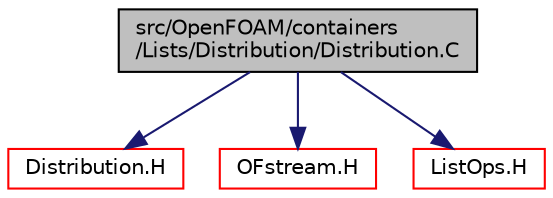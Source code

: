 digraph "src/OpenFOAM/containers/Lists/Distribution/Distribution.C"
{
  bgcolor="transparent";
  edge [fontname="Helvetica",fontsize="10",labelfontname="Helvetica",labelfontsize="10"];
  node [fontname="Helvetica",fontsize="10",shape=record];
  Node0 [label="src/OpenFOAM/containers\l/Lists/Distribution/Distribution.C",height=0.2,width=0.4,color="black", fillcolor="grey75", style="filled", fontcolor="black"];
  Node0 -> Node1 [color="midnightblue",fontsize="10",style="solid",fontname="Helvetica"];
  Node1 [label="Distribution.H",height=0.2,width=0.4,color="red",URL="$a09326.html"];
  Node0 -> Node89 [color="midnightblue",fontsize="10",style="solid",fontname="Helvetica"];
  Node89 [label="OFstream.H",height=0.2,width=0.4,color="red",URL="$a09791.html"];
  Node0 -> Node91 [color="midnightblue",fontsize="10",style="solid",fontname="Helvetica"];
  Node91 [label="ListOps.H",height=0.2,width=0.4,color="red",URL="$a09389.html",tooltip="Various functions to operate on Lists. "];
}

